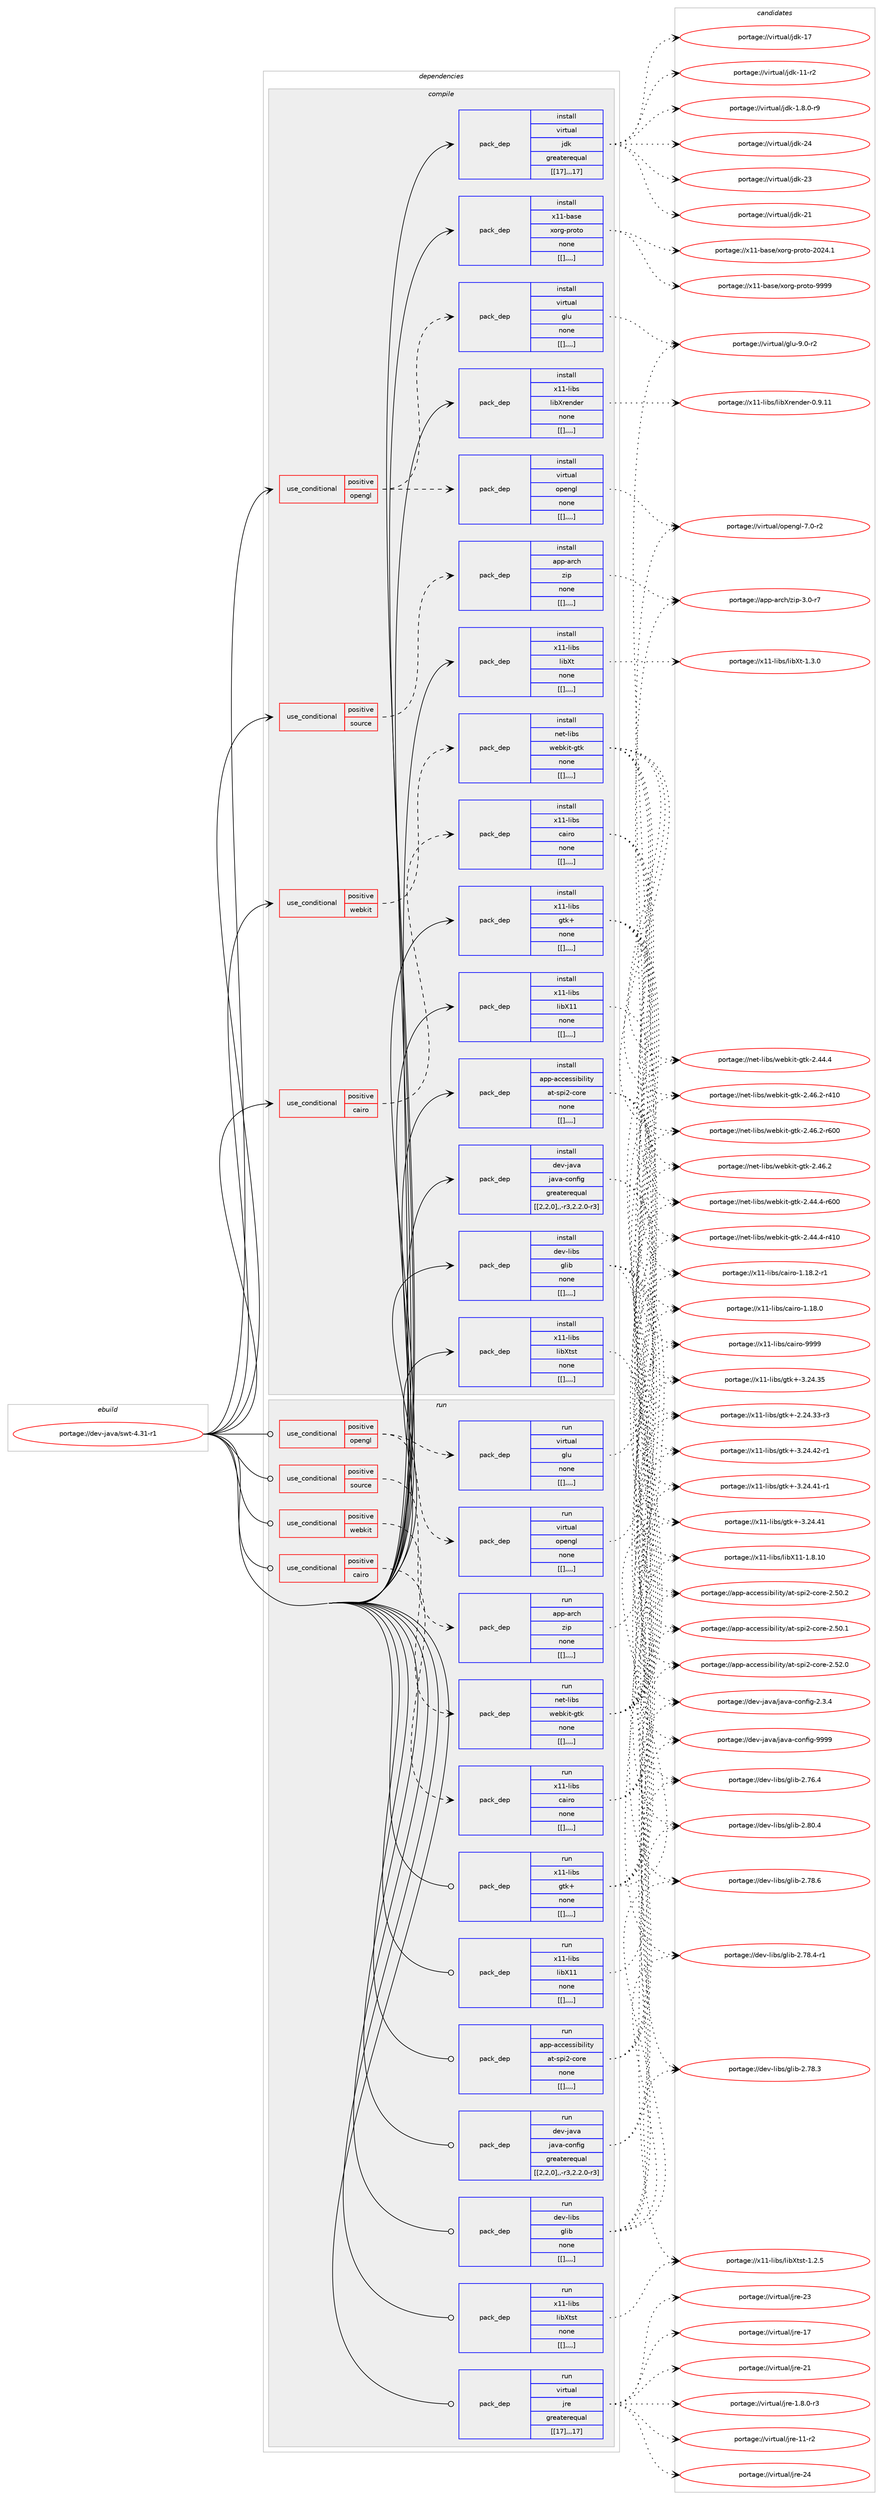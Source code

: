 digraph prolog {

# *************
# Graph options
# *************

newrank=true;
concentrate=true;
compound=true;
graph [rankdir=LR,fontname=Helvetica,fontsize=10,ranksep=1.5];#, ranksep=2.5, nodesep=0.2];
edge  [arrowhead=vee];
node  [fontname=Helvetica,fontsize=10];

# **********
# The ebuild
# **********

subgraph cluster_leftcol {
color=gray;
label=<<i>ebuild</i>>;
id [label="portage://dev-java/swt-4.31-r1", color=red, width=4, href="../dev-java/swt-4.31-r1.svg"];
}

# ****************
# The dependencies
# ****************

subgraph cluster_midcol {
color=gray;
label=<<i>dependencies</i>>;
subgraph cluster_compile {
fillcolor="#eeeeee";
style=filled;
label=<<i>compile</i>>;
subgraph cond24337 {
dependency101582 [label=<<TABLE BORDER="0" CELLBORDER="1" CELLSPACING="0" CELLPADDING="4"><TR><TD ROWSPAN="3" CELLPADDING="10">use_conditional</TD></TR><TR><TD>positive</TD></TR><TR><TD>cairo</TD></TR></TABLE>>, shape=none, color=red];
subgraph pack76103 {
dependency101585 [label=<<TABLE BORDER="0" CELLBORDER="1" CELLSPACING="0" CELLPADDING="4" WIDTH="220"><TR><TD ROWSPAN="6" CELLPADDING="30">pack_dep</TD></TR><TR><TD WIDTH="110">install</TD></TR><TR><TD>x11-libs</TD></TR><TR><TD>cairo</TD></TR><TR><TD>none</TD></TR><TR><TD>[[],,,,]</TD></TR></TABLE>>, shape=none, color=blue];
}
dependency101582:e -> dependency101585:w [weight=20,style="dashed",arrowhead="vee"];
}
id:e -> dependency101582:w [weight=20,style="solid",arrowhead="vee"];
subgraph cond24351 {
dependency101620 [label=<<TABLE BORDER="0" CELLBORDER="1" CELLSPACING="0" CELLPADDING="4"><TR><TD ROWSPAN="3" CELLPADDING="10">use_conditional</TD></TR><TR><TD>positive</TD></TR><TR><TD>opengl</TD></TR></TABLE>>, shape=none, color=red];
subgraph pack76160 {
dependency101707 [label=<<TABLE BORDER="0" CELLBORDER="1" CELLSPACING="0" CELLPADDING="4" WIDTH="220"><TR><TD ROWSPAN="6" CELLPADDING="30">pack_dep</TD></TR><TR><TD WIDTH="110">install</TD></TR><TR><TD>virtual</TD></TR><TR><TD>glu</TD></TR><TR><TD>none</TD></TR><TR><TD>[[],,,,]</TD></TR></TABLE>>, shape=none, color=blue];
}
dependency101620:e -> dependency101707:w [weight=20,style="dashed",arrowhead="vee"];
subgraph pack76204 {
dependency101708 [label=<<TABLE BORDER="0" CELLBORDER="1" CELLSPACING="0" CELLPADDING="4" WIDTH="220"><TR><TD ROWSPAN="6" CELLPADDING="30">pack_dep</TD></TR><TR><TD WIDTH="110">install</TD></TR><TR><TD>virtual</TD></TR><TR><TD>opengl</TD></TR><TR><TD>none</TD></TR><TR><TD>[[],,,,]</TD></TR></TABLE>>, shape=none, color=blue];
}
dependency101620:e -> dependency101708:w [weight=20,style="dashed",arrowhead="vee"];
}
id:e -> dependency101620:w [weight=20,style="solid",arrowhead="vee"];
subgraph cond24380 {
dependency101726 [label=<<TABLE BORDER="0" CELLBORDER="1" CELLSPACING="0" CELLPADDING="4"><TR><TD ROWSPAN="3" CELLPADDING="10">use_conditional</TD></TR><TR><TD>positive</TD></TR><TR><TD>source</TD></TR></TABLE>>, shape=none, color=red];
subgraph pack76221 {
dependency101759 [label=<<TABLE BORDER="0" CELLBORDER="1" CELLSPACING="0" CELLPADDING="4" WIDTH="220"><TR><TD ROWSPAN="6" CELLPADDING="30">pack_dep</TD></TR><TR><TD WIDTH="110">install</TD></TR><TR><TD>app-arch</TD></TR><TR><TD>zip</TD></TR><TR><TD>none</TD></TR><TR><TD>[[],,,,]</TD></TR></TABLE>>, shape=none, color=blue];
}
dependency101726:e -> dependency101759:w [weight=20,style="dashed",arrowhead="vee"];
}
id:e -> dependency101726:w [weight=20,style="solid",arrowhead="vee"];
subgraph cond24396 {
dependency101786 [label=<<TABLE BORDER="0" CELLBORDER="1" CELLSPACING="0" CELLPADDING="4"><TR><TD ROWSPAN="3" CELLPADDING="10">use_conditional</TD></TR><TR><TD>positive</TD></TR><TR><TD>webkit</TD></TR></TABLE>>, shape=none, color=red];
subgraph pack76266 {
dependency101880 [label=<<TABLE BORDER="0" CELLBORDER="1" CELLSPACING="0" CELLPADDING="4" WIDTH="220"><TR><TD ROWSPAN="6" CELLPADDING="30">pack_dep</TD></TR><TR><TD WIDTH="110">install</TD></TR><TR><TD>net-libs</TD></TR><TR><TD>webkit-gtk</TD></TR><TR><TD>none</TD></TR><TR><TD>[[],,,,]</TD></TR></TABLE>>, shape=none, color=blue];
}
dependency101786:e -> dependency101880:w [weight=20,style="dashed",arrowhead="vee"];
}
id:e -> dependency101786:w [weight=20,style="solid",arrowhead="vee"];
subgraph pack76332 {
dependency101900 [label=<<TABLE BORDER="0" CELLBORDER="1" CELLSPACING="0" CELLPADDING="4" WIDTH="220"><TR><TD ROWSPAN="6" CELLPADDING="30">pack_dep</TD></TR><TR><TD WIDTH="110">install</TD></TR><TR><TD>app-accessibility</TD></TR><TR><TD>at-spi2-core</TD></TR><TR><TD>none</TD></TR><TR><TD>[[],,,,]</TD></TR></TABLE>>, shape=none, color=blue];
}
id:e -> dependency101900:w [weight=20,style="solid",arrowhead="vee"];
subgraph pack76369 {
dependency101922 [label=<<TABLE BORDER="0" CELLBORDER="1" CELLSPACING="0" CELLPADDING="4" WIDTH="220"><TR><TD ROWSPAN="6" CELLPADDING="30">pack_dep</TD></TR><TR><TD WIDTH="110">install</TD></TR><TR><TD>dev-java</TD></TR><TR><TD>java-config</TD></TR><TR><TD>greaterequal</TD></TR><TR><TD>[[2,2,0],,-r3,2.2.0-r3]</TD></TR></TABLE>>, shape=none, color=blue];
}
id:e -> dependency101922:w [weight=20,style="solid",arrowhead="vee"];
subgraph pack76390 {
dependency101966 [label=<<TABLE BORDER="0" CELLBORDER="1" CELLSPACING="0" CELLPADDING="4" WIDTH="220"><TR><TD ROWSPAN="6" CELLPADDING="30">pack_dep</TD></TR><TR><TD WIDTH="110">install</TD></TR><TR><TD>dev-libs</TD></TR><TR><TD>glib</TD></TR><TR><TD>none</TD></TR><TR><TD>[[],,,,]</TD></TR></TABLE>>, shape=none, color=blue];
}
id:e -> dependency101966:w [weight=20,style="solid",arrowhead="vee"];
subgraph pack76434 {
dependency102008 [label=<<TABLE BORDER="0" CELLBORDER="1" CELLSPACING="0" CELLPADDING="4" WIDTH="220"><TR><TD ROWSPAN="6" CELLPADDING="30">pack_dep</TD></TR><TR><TD WIDTH="110">install</TD></TR><TR><TD>virtual</TD></TR><TR><TD>jdk</TD></TR><TR><TD>greaterequal</TD></TR><TR><TD>[[17],,,17]</TD></TR></TABLE>>, shape=none, color=blue];
}
id:e -> dependency102008:w [weight=20,style="solid",arrowhead="vee"];
subgraph pack76436 {
dependency102027 [label=<<TABLE BORDER="0" CELLBORDER="1" CELLSPACING="0" CELLPADDING="4" WIDTH="220"><TR><TD ROWSPAN="6" CELLPADDING="30">pack_dep</TD></TR><TR><TD WIDTH="110">install</TD></TR><TR><TD>x11-base</TD></TR><TR><TD>xorg-proto</TD></TR><TR><TD>none</TD></TR><TR><TD>[[],,,,]</TD></TR></TABLE>>, shape=none, color=blue];
}
id:e -> dependency102027:w [weight=20,style="solid",arrowhead="vee"];
subgraph pack76472 {
dependency102052 [label=<<TABLE BORDER="0" CELLBORDER="1" CELLSPACING="0" CELLPADDING="4" WIDTH="220"><TR><TD ROWSPAN="6" CELLPADDING="30">pack_dep</TD></TR><TR><TD WIDTH="110">install</TD></TR><TR><TD>x11-libs</TD></TR><TR><TD>gtk+</TD></TR><TR><TD>none</TD></TR><TR><TD>[[],,,,]</TD></TR></TABLE>>, shape=none, color=blue];
}
id:e -> dependency102052:w [weight=20,style="solid",arrowhead="vee"];
subgraph pack76475 {
dependency102055 [label=<<TABLE BORDER="0" CELLBORDER="1" CELLSPACING="0" CELLPADDING="4" WIDTH="220"><TR><TD ROWSPAN="6" CELLPADDING="30">pack_dep</TD></TR><TR><TD WIDTH="110">install</TD></TR><TR><TD>x11-libs</TD></TR><TR><TD>libX11</TD></TR><TR><TD>none</TD></TR><TR><TD>[[],,,,]</TD></TR></TABLE>>, shape=none, color=blue];
}
id:e -> dependency102055:w [weight=20,style="solid",arrowhead="vee"];
subgraph pack76477 {
dependency102075 [label=<<TABLE BORDER="0" CELLBORDER="1" CELLSPACING="0" CELLPADDING="4" WIDTH="220"><TR><TD ROWSPAN="6" CELLPADDING="30">pack_dep</TD></TR><TR><TD WIDTH="110">install</TD></TR><TR><TD>x11-libs</TD></TR><TR><TD>libXrender</TD></TR><TR><TD>none</TD></TR><TR><TD>[[],,,,]</TD></TR></TABLE>>, shape=none, color=blue];
}
id:e -> dependency102075:w [weight=20,style="solid",arrowhead="vee"];
subgraph pack76508 {
dependency102138 [label=<<TABLE BORDER="0" CELLBORDER="1" CELLSPACING="0" CELLPADDING="4" WIDTH="220"><TR><TD ROWSPAN="6" CELLPADDING="30">pack_dep</TD></TR><TR><TD WIDTH="110">install</TD></TR><TR><TD>x11-libs</TD></TR><TR><TD>libXt</TD></TR><TR><TD>none</TD></TR><TR><TD>[[],,,,]</TD></TR></TABLE>>, shape=none, color=blue];
}
id:e -> dependency102138:w [weight=20,style="solid",arrowhead="vee"];
subgraph pack76542 {
dependency102141 [label=<<TABLE BORDER="0" CELLBORDER="1" CELLSPACING="0" CELLPADDING="4" WIDTH="220"><TR><TD ROWSPAN="6" CELLPADDING="30">pack_dep</TD></TR><TR><TD WIDTH="110">install</TD></TR><TR><TD>x11-libs</TD></TR><TR><TD>libXtst</TD></TR><TR><TD>none</TD></TR><TR><TD>[[],,,,]</TD></TR></TABLE>>, shape=none, color=blue];
}
id:e -> dependency102141:w [weight=20,style="solid",arrowhead="vee"];
}
subgraph cluster_compileandrun {
fillcolor="#eeeeee";
style=filled;
label=<<i>compile and run</i>>;
}
subgraph cluster_run {
fillcolor="#eeeeee";
style=filled;
label=<<i>run</i>>;
subgraph cond24478 {
dependency102171 [label=<<TABLE BORDER="0" CELLBORDER="1" CELLSPACING="0" CELLPADDING="4"><TR><TD ROWSPAN="3" CELLPADDING="10">use_conditional</TD></TR><TR><TD>positive</TD></TR><TR><TD>cairo</TD></TR></TABLE>>, shape=none, color=red];
subgraph pack76573 {
dependency102211 [label=<<TABLE BORDER="0" CELLBORDER="1" CELLSPACING="0" CELLPADDING="4" WIDTH="220"><TR><TD ROWSPAN="6" CELLPADDING="30">pack_dep</TD></TR><TR><TD WIDTH="110">run</TD></TR><TR><TD>x11-libs</TD></TR><TR><TD>cairo</TD></TR><TR><TD>none</TD></TR><TR><TD>[[],,,,]</TD></TR></TABLE>>, shape=none, color=blue];
}
dependency102171:e -> dependency102211:w [weight=20,style="dashed",arrowhead="vee"];
}
id:e -> dependency102171:w [weight=20,style="solid",arrowhead="odot"];
subgraph cond24495 {
dependency102217 [label=<<TABLE BORDER="0" CELLBORDER="1" CELLSPACING="0" CELLPADDING="4"><TR><TD ROWSPAN="3" CELLPADDING="10">use_conditional</TD></TR><TR><TD>positive</TD></TR><TR><TD>opengl</TD></TR></TABLE>>, shape=none, color=red];
subgraph pack76625 {
dependency102290 [label=<<TABLE BORDER="0" CELLBORDER="1" CELLSPACING="0" CELLPADDING="4" WIDTH="220"><TR><TD ROWSPAN="6" CELLPADDING="30">pack_dep</TD></TR><TR><TD WIDTH="110">run</TD></TR><TR><TD>virtual</TD></TR><TR><TD>glu</TD></TR><TR><TD>none</TD></TR><TR><TD>[[],,,,]</TD></TR></TABLE>>, shape=none, color=blue];
}
dependency102217:e -> dependency102290:w [weight=20,style="dashed",arrowhead="vee"];
subgraph pack76676 {
dependency102318 [label=<<TABLE BORDER="0" CELLBORDER="1" CELLSPACING="0" CELLPADDING="4" WIDTH="220"><TR><TD ROWSPAN="6" CELLPADDING="30">pack_dep</TD></TR><TR><TD WIDTH="110">run</TD></TR><TR><TD>virtual</TD></TR><TR><TD>opengl</TD></TR><TR><TD>none</TD></TR><TR><TD>[[],,,,]</TD></TR></TABLE>>, shape=none, color=blue];
}
dependency102217:e -> dependency102318:w [weight=20,style="dashed",arrowhead="vee"];
}
id:e -> dependency102217:w [weight=20,style="solid",arrowhead="odot"];
subgraph cond24513 {
dependency102323 [label=<<TABLE BORDER="0" CELLBORDER="1" CELLSPACING="0" CELLPADDING="4"><TR><TD ROWSPAN="3" CELLPADDING="10">use_conditional</TD></TR><TR><TD>positive</TD></TR><TR><TD>source</TD></TR></TABLE>>, shape=none, color=red];
subgraph pack76681 {
dependency102396 [label=<<TABLE BORDER="0" CELLBORDER="1" CELLSPACING="0" CELLPADDING="4" WIDTH="220"><TR><TD ROWSPAN="6" CELLPADDING="30">pack_dep</TD></TR><TR><TD WIDTH="110">run</TD></TR><TR><TD>app-arch</TD></TR><TR><TD>zip</TD></TR><TR><TD>none</TD></TR><TR><TD>[[],,,,]</TD></TR></TABLE>>, shape=none, color=blue];
}
dependency102323:e -> dependency102396:w [weight=20,style="dashed",arrowhead="vee"];
}
id:e -> dependency102323:w [weight=20,style="solid",arrowhead="odot"];
subgraph cond24531 {
dependency102439 [label=<<TABLE BORDER="0" CELLBORDER="1" CELLSPACING="0" CELLPADDING="4"><TR><TD ROWSPAN="3" CELLPADDING="10">use_conditional</TD></TR><TR><TD>positive</TD></TR><TR><TD>webkit</TD></TR></TABLE>>, shape=none, color=red];
subgraph pack76779 {
dependency102446 [label=<<TABLE BORDER="0" CELLBORDER="1" CELLSPACING="0" CELLPADDING="4" WIDTH="220"><TR><TD ROWSPAN="6" CELLPADDING="30">pack_dep</TD></TR><TR><TD WIDTH="110">run</TD></TR><TR><TD>net-libs</TD></TR><TR><TD>webkit-gtk</TD></TR><TR><TD>none</TD></TR><TR><TD>[[],,,,]</TD></TR></TABLE>>, shape=none, color=blue];
}
dependency102439:e -> dependency102446:w [weight=20,style="dashed",arrowhead="vee"];
}
id:e -> dependency102439:w [weight=20,style="solid",arrowhead="odot"];
subgraph pack76785 {
dependency102455 [label=<<TABLE BORDER="0" CELLBORDER="1" CELLSPACING="0" CELLPADDING="4" WIDTH="220"><TR><TD ROWSPAN="6" CELLPADDING="30">pack_dep</TD></TR><TR><TD WIDTH="110">run</TD></TR><TR><TD>app-accessibility</TD></TR><TR><TD>at-spi2-core</TD></TR><TR><TD>none</TD></TR><TR><TD>[[],,,,]</TD></TR></TABLE>>, shape=none, color=blue];
}
id:e -> dependency102455:w [weight=20,style="solid",arrowhead="odot"];
subgraph pack76795 {
dependency102500 [label=<<TABLE BORDER="0" CELLBORDER="1" CELLSPACING="0" CELLPADDING="4" WIDTH="220"><TR><TD ROWSPAN="6" CELLPADDING="30">pack_dep</TD></TR><TR><TD WIDTH="110">run</TD></TR><TR><TD>dev-java</TD></TR><TR><TD>java-config</TD></TR><TR><TD>greaterequal</TD></TR><TR><TD>[[2,2,0],,-r3,2.2.0-r3]</TD></TR></TABLE>>, shape=none, color=blue];
}
id:e -> dependency102500:w [weight=20,style="solid",arrowhead="odot"];
subgraph pack76817 {
dependency102514 [label=<<TABLE BORDER="0" CELLBORDER="1" CELLSPACING="0" CELLPADDING="4" WIDTH="220"><TR><TD ROWSPAN="6" CELLPADDING="30">pack_dep</TD></TR><TR><TD WIDTH="110">run</TD></TR><TR><TD>dev-libs</TD></TR><TR><TD>glib</TD></TR><TR><TD>none</TD></TR><TR><TD>[[],,,,]</TD></TR></TABLE>>, shape=none, color=blue];
}
id:e -> dependency102514:w [weight=20,style="solid",arrowhead="odot"];
subgraph pack76833 {
dependency102536 [label=<<TABLE BORDER="0" CELLBORDER="1" CELLSPACING="0" CELLPADDING="4" WIDTH="220"><TR><TD ROWSPAN="6" CELLPADDING="30">pack_dep</TD></TR><TR><TD WIDTH="110">run</TD></TR><TR><TD>virtual</TD></TR><TR><TD>jre</TD></TR><TR><TD>greaterequal</TD></TR><TR><TD>[[17],,,17]</TD></TR></TABLE>>, shape=none, color=blue];
}
id:e -> dependency102536:w [weight=20,style="solid",arrowhead="odot"];
subgraph pack76908 {
dependency102621 [label=<<TABLE BORDER="0" CELLBORDER="1" CELLSPACING="0" CELLPADDING="4" WIDTH="220"><TR><TD ROWSPAN="6" CELLPADDING="30">pack_dep</TD></TR><TR><TD WIDTH="110">run</TD></TR><TR><TD>x11-libs</TD></TR><TR><TD>gtk+</TD></TR><TR><TD>none</TD></TR><TR><TD>[[],,,,]</TD></TR></TABLE>>, shape=none, color=blue];
}
id:e -> dependency102621:w [weight=20,style="solid",arrowhead="odot"];
subgraph pack76919 {
dependency102647 [label=<<TABLE BORDER="0" CELLBORDER="1" CELLSPACING="0" CELLPADDING="4" WIDTH="220"><TR><TD ROWSPAN="6" CELLPADDING="30">pack_dep</TD></TR><TR><TD WIDTH="110">run</TD></TR><TR><TD>x11-libs</TD></TR><TR><TD>libX11</TD></TR><TR><TD>none</TD></TR><TR><TD>[[],,,,]</TD></TR></TABLE>>, shape=none, color=blue];
}
id:e -> dependency102647:w [weight=20,style="solid",arrowhead="odot"];
subgraph pack76931 {
dependency102684 [label=<<TABLE BORDER="0" CELLBORDER="1" CELLSPACING="0" CELLPADDING="4" WIDTH="220"><TR><TD ROWSPAN="6" CELLPADDING="30">pack_dep</TD></TR><TR><TD WIDTH="110">run</TD></TR><TR><TD>x11-libs</TD></TR><TR><TD>libXtst</TD></TR><TR><TD>none</TD></TR><TR><TD>[[],,,,]</TD></TR></TABLE>>, shape=none, color=blue];
}
id:e -> dependency102684:w [weight=20,style="solid",arrowhead="odot"];
}
}

# **************
# The candidates
# **************

subgraph cluster_choices {
rank=same;
color=gray;
label=<<i>candidates</i>>;

subgraph choice76507 {
color=black;
nodesep=1;
choice120494945108105981154799971051141114557575757 [label="portage://x11-libs/cairo-9999", color=red, width=4,href="../x11-libs/cairo-9999.svg"];
choice12049494510810598115479997105114111454946495646504511449 [label="portage://x11-libs/cairo-1.18.2-r1", color=red, width=4,href="../x11-libs/cairo-1.18.2-r1.svg"];
choice1204949451081059811547999710511411145494649564648 [label="portage://x11-libs/cairo-1.18.0", color=red, width=4,href="../x11-libs/cairo-1.18.0.svg"];
dependency101585:e -> choice120494945108105981154799971051141114557575757:w [style=dotted,weight="100"];
dependency101585:e -> choice12049494510810598115479997105114111454946495646504511449:w [style=dotted,weight="100"];
dependency101585:e -> choice1204949451081059811547999710511411145494649564648:w [style=dotted,weight="100"];
}
subgraph choice76540 {
color=black;
nodesep=1;
choice1181051141161179710847103108117455746484511450 [label="portage://virtual/glu-9.0-r2", color=red, width=4,href="../virtual/glu-9.0-r2.svg"];
dependency101707:e -> choice1181051141161179710847103108117455746484511450:w [style=dotted,weight="100"];
}
subgraph choice76542 {
color=black;
nodesep=1;
choice1181051141161179710847111112101110103108455546484511450 [label="portage://virtual/opengl-7.0-r2", color=red, width=4,href="../virtual/opengl-7.0-r2.svg"];
dependency101708:e -> choice1181051141161179710847111112101110103108455546484511450:w [style=dotted,weight="100"];
}
subgraph choice76639 {
color=black;
nodesep=1;
choice9711211245971149910447122105112455146484511455 [label="portage://app-arch/zip-3.0-r7", color=red, width=4,href="../app-arch/zip-3.0-r7.svg"];
dependency101759:e -> choice9711211245971149910447122105112455146484511455:w [style=dotted,weight="100"];
}
subgraph choice76643 {
color=black;
nodesep=1;
choice11010111645108105981154711910198107105116451031161074550465254465045114544848 [label="portage://net-libs/webkit-gtk-2.46.2-r600", color=red, width=4,href="../net-libs/webkit-gtk-2.46.2-r600.svg"];
choice11010111645108105981154711910198107105116451031161074550465254465045114524948 [label="portage://net-libs/webkit-gtk-2.46.2-r410", color=red, width=4,href="../net-libs/webkit-gtk-2.46.2-r410.svg"];
choice110101116451081059811547119101981071051164510311610745504652544650 [label="portage://net-libs/webkit-gtk-2.46.2", color=red, width=4,href="../net-libs/webkit-gtk-2.46.2.svg"];
choice11010111645108105981154711910198107105116451031161074550465252465245114544848 [label="portage://net-libs/webkit-gtk-2.44.4-r600", color=red, width=4,href="../net-libs/webkit-gtk-2.44.4-r600.svg"];
choice11010111645108105981154711910198107105116451031161074550465252465245114524948 [label="portage://net-libs/webkit-gtk-2.44.4-r410", color=red, width=4,href="../net-libs/webkit-gtk-2.44.4-r410.svg"];
choice110101116451081059811547119101981071051164510311610745504652524652 [label="portage://net-libs/webkit-gtk-2.44.4", color=red, width=4,href="../net-libs/webkit-gtk-2.44.4.svg"];
dependency101880:e -> choice11010111645108105981154711910198107105116451031161074550465254465045114544848:w [style=dotted,weight="100"];
dependency101880:e -> choice11010111645108105981154711910198107105116451031161074550465254465045114524948:w [style=dotted,weight="100"];
dependency101880:e -> choice110101116451081059811547119101981071051164510311610745504652544650:w [style=dotted,weight="100"];
dependency101880:e -> choice11010111645108105981154711910198107105116451031161074550465252465245114544848:w [style=dotted,weight="100"];
dependency101880:e -> choice11010111645108105981154711910198107105116451031161074550465252465245114524948:w [style=dotted,weight="100"];
dependency101880:e -> choice110101116451081059811547119101981071051164510311610745504652524652:w [style=dotted,weight="100"];
}
subgraph choice76649 {
color=black;
nodesep=1;
choice97112112459799991011151151059810510810511612147971164511511210550459911111410145504653504648 [label="portage://app-accessibility/at-spi2-core-2.52.0", color=red, width=4,href="../app-accessibility/at-spi2-core-2.52.0.svg"];
choice97112112459799991011151151059810510810511612147971164511511210550459911111410145504653484650 [label="portage://app-accessibility/at-spi2-core-2.50.2", color=red, width=4,href="../app-accessibility/at-spi2-core-2.50.2.svg"];
choice97112112459799991011151151059810510810511612147971164511511210550459911111410145504653484649 [label="portage://app-accessibility/at-spi2-core-2.50.1", color=red, width=4,href="../app-accessibility/at-spi2-core-2.50.1.svg"];
dependency101900:e -> choice97112112459799991011151151059810510810511612147971164511511210550459911111410145504653504648:w [style=dotted,weight="100"];
dependency101900:e -> choice97112112459799991011151151059810510810511612147971164511511210550459911111410145504653484650:w [style=dotted,weight="100"];
dependency101900:e -> choice97112112459799991011151151059810510810511612147971164511511210550459911111410145504653484649:w [style=dotted,weight="100"];
}
subgraph choice76654 {
color=black;
nodesep=1;
choice10010111845106971189747106971189745991111101021051034557575757 [label="portage://dev-java/java-config-9999", color=red, width=4,href="../dev-java/java-config-9999.svg"];
choice1001011184510697118974710697118974599111110102105103455046514652 [label="portage://dev-java/java-config-2.3.4", color=red, width=4,href="../dev-java/java-config-2.3.4.svg"];
dependency101922:e -> choice10010111845106971189747106971189745991111101021051034557575757:w [style=dotted,weight="100"];
dependency101922:e -> choice1001011184510697118974710697118974599111110102105103455046514652:w [style=dotted,weight="100"];
}
subgraph choice76717 {
color=black;
nodesep=1;
choice1001011184510810598115471031081059845504656484652 [label="portage://dev-libs/glib-2.80.4", color=red, width=4,href="../dev-libs/glib-2.80.4.svg"];
choice1001011184510810598115471031081059845504655564654 [label="portage://dev-libs/glib-2.78.6", color=red, width=4,href="../dev-libs/glib-2.78.6.svg"];
choice10010111845108105981154710310810598455046555646524511449 [label="portage://dev-libs/glib-2.78.4-r1", color=red, width=4,href="../dev-libs/glib-2.78.4-r1.svg"];
choice1001011184510810598115471031081059845504655564651 [label="portage://dev-libs/glib-2.78.3", color=red, width=4,href="../dev-libs/glib-2.78.3.svg"];
choice1001011184510810598115471031081059845504655544652 [label="portage://dev-libs/glib-2.76.4", color=red, width=4,href="../dev-libs/glib-2.76.4.svg"];
dependency101966:e -> choice1001011184510810598115471031081059845504656484652:w [style=dotted,weight="100"];
dependency101966:e -> choice1001011184510810598115471031081059845504655564654:w [style=dotted,weight="100"];
dependency101966:e -> choice10010111845108105981154710310810598455046555646524511449:w [style=dotted,weight="100"];
dependency101966:e -> choice1001011184510810598115471031081059845504655564651:w [style=dotted,weight="100"];
dependency101966:e -> choice1001011184510810598115471031081059845504655544652:w [style=dotted,weight="100"];
}
subgraph choice76719 {
color=black;
nodesep=1;
choice1181051141161179710847106100107455052 [label="portage://virtual/jdk-24", color=red, width=4,href="../virtual/jdk-24.svg"];
choice1181051141161179710847106100107455051 [label="portage://virtual/jdk-23", color=red, width=4,href="../virtual/jdk-23.svg"];
choice1181051141161179710847106100107455049 [label="portage://virtual/jdk-21", color=red, width=4,href="../virtual/jdk-21.svg"];
choice1181051141161179710847106100107454955 [label="portage://virtual/jdk-17", color=red, width=4,href="../virtual/jdk-17.svg"];
choice11810511411611797108471061001074549494511450 [label="portage://virtual/jdk-11-r2", color=red, width=4,href="../virtual/jdk-11-r2.svg"];
choice11810511411611797108471061001074549465646484511457 [label="portage://virtual/jdk-1.8.0-r9", color=red, width=4,href="../virtual/jdk-1.8.0-r9.svg"];
dependency102008:e -> choice1181051141161179710847106100107455052:w [style=dotted,weight="100"];
dependency102008:e -> choice1181051141161179710847106100107455051:w [style=dotted,weight="100"];
dependency102008:e -> choice1181051141161179710847106100107455049:w [style=dotted,weight="100"];
dependency102008:e -> choice1181051141161179710847106100107454955:w [style=dotted,weight="100"];
dependency102008:e -> choice11810511411611797108471061001074549494511450:w [style=dotted,weight="100"];
dependency102008:e -> choice11810511411611797108471061001074549465646484511457:w [style=dotted,weight="100"];
}
subgraph choice76725 {
color=black;
nodesep=1;
choice120494945989711510147120111114103451121141111161114557575757 [label="portage://x11-base/xorg-proto-9999", color=red, width=4,href="../x11-base/xorg-proto-9999.svg"];
choice1204949459897115101471201111141034511211411111611145504850524649 [label="portage://x11-base/xorg-proto-2024.1", color=red, width=4,href="../x11-base/xorg-proto-2024.1.svg"];
dependency102027:e -> choice120494945989711510147120111114103451121141111161114557575757:w [style=dotted,weight="100"];
dependency102027:e -> choice1204949459897115101471201111141034511211411111611145504850524649:w [style=dotted,weight="100"];
}
subgraph choice76729 {
color=black;
nodesep=1;
choice12049494510810598115471031161074345514650524652504511449 [label="portage://x11-libs/gtk+-3.24.42-r1", color=red, width=4,href="../x11-libs/gtk+-3.24.42-r1.svg"];
choice12049494510810598115471031161074345514650524652494511449 [label="portage://x11-libs/gtk+-3.24.41-r1", color=red, width=4,href="../x11-libs/gtk+-3.24.41-r1.svg"];
choice1204949451081059811547103116107434551465052465249 [label="portage://x11-libs/gtk+-3.24.41", color=red, width=4,href="../x11-libs/gtk+-3.24.41.svg"];
choice1204949451081059811547103116107434551465052465153 [label="portage://x11-libs/gtk+-3.24.35", color=red, width=4,href="../x11-libs/gtk+-3.24.35.svg"];
choice12049494510810598115471031161074345504650524651514511451 [label="portage://x11-libs/gtk+-2.24.33-r3", color=red, width=4,href="../x11-libs/gtk+-2.24.33-r3.svg"];
dependency102052:e -> choice12049494510810598115471031161074345514650524652504511449:w [style=dotted,weight="100"];
dependency102052:e -> choice12049494510810598115471031161074345514650524652494511449:w [style=dotted,weight="100"];
dependency102052:e -> choice1204949451081059811547103116107434551465052465249:w [style=dotted,weight="100"];
dependency102052:e -> choice1204949451081059811547103116107434551465052465153:w [style=dotted,weight="100"];
dependency102052:e -> choice12049494510810598115471031161074345504650524651514511451:w [style=dotted,weight="100"];
}
subgraph choice76763 {
color=black;
nodesep=1;
choice12049494510810598115471081059888494945494656464948 [label="portage://x11-libs/libX11-1.8.10", color=red, width=4,href="../x11-libs/libX11-1.8.10.svg"];
dependency102055:e -> choice12049494510810598115471081059888494945494656464948:w [style=dotted,weight="100"];
}
subgraph choice76794 {
color=black;
nodesep=1;
choice1204949451081059811547108105988811410111010010111445484657464949 [label="portage://x11-libs/libXrender-0.9.11", color=red, width=4,href="../x11-libs/libXrender-0.9.11.svg"];
dependency102075:e -> choice1204949451081059811547108105988811410111010010111445484657464949:w [style=dotted,weight="100"];
}
subgraph choice76802 {
color=black;
nodesep=1;
choice12049494510810598115471081059888116454946514648 [label="portage://x11-libs/libXt-1.3.0", color=red, width=4,href="../x11-libs/libXt-1.3.0.svg"];
dependency102138:e -> choice12049494510810598115471081059888116454946514648:w [style=dotted,weight="100"];
}
subgraph choice76806 {
color=black;
nodesep=1;
choice12049494510810598115471081059888116115116454946504653 [label="portage://x11-libs/libXtst-1.2.5", color=red, width=4,href="../x11-libs/libXtst-1.2.5.svg"];
dependency102141:e -> choice12049494510810598115471081059888116115116454946504653:w [style=dotted,weight="100"];
}
subgraph choice76808 {
color=black;
nodesep=1;
choice120494945108105981154799971051141114557575757 [label="portage://x11-libs/cairo-9999", color=red, width=4,href="../x11-libs/cairo-9999.svg"];
choice12049494510810598115479997105114111454946495646504511449 [label="portage://x11-libs/cairo-1.18.2-r1", color=red, width=4,href="../x11-libs/cairo-1.18.2-r1.svg"];
choice1204949451081059811547999710511411145494649564648 [label="portage://x11-libs/cairo-1.18.0", color=red, width=4,href="../x11-libs/cairo-1.18.0.svg"];
dependency102211:e -> choice120494945108105981154799971051141114557575757:w [style=dotted,weight="100"];
dependency102211:e -> choice12049494510810598115479997105114111454946495646504511449:w [style=dotted,weight="100"];
dependency102211:e -> choice1204949451081059811547999710511411145494649564648:w [style=dotted,weight="100"];
}
subgraph choice76811 {
color=black;
nodesep=1;
choice1181051141161179710847103108117455746484511450 [label="portage://virtual/glu-9.0-r2", color=red, width=4,href="../virtual/glu-9.0-r2.svg"];
dependency102290:e -> choice1181051141161179710847103108117455746484511450:w [style=dotted,weight="100"];
}
subgraph choice76812 {
color=black;
nodesep=1;
choice1181051141161179710847111112101110103108455546484511450 [label="portage://virtual/opengl-7.0-r2", color=red, width=4,href="../virtual/opengl-7.0-r2.svg"];
dependency102318:e -> choice1181051141161179710847111112101110103108455546484511450:w [style=dotted,weight="100"];
}
subgraph choice76813 {
color=black;
nodesep=1;
choice9711211245971149910447122105112455146484511455 [label="portage://app-arch/zip-3.0-r7", color=red, width=4,href="../app-arch/zip-3.0-r7.svg"];
dependency102396:e -> choice9711211245971149910447122105112455146484511455:w [style=dotted,weight="100"];
}
subgraph choice76924 {
color=black;
nodesep=1;
choice11010111645108105981154711910198107105116451031161074550465254465045114544848 [label="portage://net-libs/webkit-gtk-2.46.2-r600", color=red, width=4,href="../net-libs/webkit-gtk-2.46.2-r600.svg"];
choice11010111645108105981154711910198107105116451031161074550465254465045114524948 [label="portage://net-libs/webkit-gtk-2.46.2-r410", color=red, width=4,href="../net-libs/webkit-gtk-2.46.2-r410.svg"];
choice110101116451081059811547119101981071051164510311610745504652544650 [label="portage://net-libs/webkit-gtk-2.46.2", color=red, width=4,href="../net-libs/webkit-gtk-2.46.2.svg"];
choice11010111645108105981154711910198107105116451031161074550465252465245114544848 [label="portage://net-libs/webkit-gtk-2.44.4-r600", color=red, width=4,href="../net-libs/webkit-gtk-2.44.4-r600.svg"];
choice11010111645108105981154711910198107105116451031161074550465252465245114524948 [label="portage://net-libs/webkit-gtk-2.44.4-r410", color=red, width=4,href="../net-libs/webkit-gtk-2.44.4-r410.svg"];
choice110101116451081059811547119101981071051164510311610745504652524652 [label="portage://net-libs/webkit-gtk-2.44.4", color=red, width=4,href="../net-libs/webkit-gtk-2.44.4.svg"];
dependency102446:e -> choice11010111645108105981154711910198107105116451031161074550465254465045114544848:w [style=dotted,weight="100"];
dependency102446:e -> choice11010111645108105981154711910198107105116451031161074550465254465045114524948:w [style=dotted,weight="100"];
dependency102446:e -> choice110101116451081059811547119101981071051164510311610745504652544650:w [style=dotted,weight="100"];
dependency102446:e -> choice11010111645108105981154711910198107105116451031161074550465252465245114544848:w [style=dotted,weight="100"];
dependency102446:e -> choice11010111645108105981154711910198107105116451031161074550465252465245114524948:w [style=dotted,weight="100"];
dependency102446:e -> choice110101116451081059811547119101981071051164510311610745504652524652:w [style=dotted,weight="100"];
}
subgraph choice76929 {
color=black;
nodesep=1;
choice97112112459799991011151151059810510810511612147971164511511210550459911111410145504653504648 [label="portage://app-accessibility/at-spi2-core-2.52.0", color=red, width=4,href="../app-accessibility/at-spi2-core-2.52.0.svg"];
choice97112112459799991011151151059810510810511612147971164511511210550459911111410145504653484650 [label="portage://app-accessibility/at-spi2-core-2.50.2", color=red, width=4,href="../app-accessibility/at-spi2-core-2.50.2.svg"];
choice97112112459799991011151151059810510810511612147971164511511210550459911111410145504653484649 [label="portage://app-accessibility/at-spi2-core-2.50.1", color=red, width=4,href="../app-accessibility/at-spi2-core-2.50.1.svg"];
dependency102455:e -> choice97112112459799991011151151059810510810511612147971164511511210550459911111410145504653504648:w [style=dotted,weight="100"];
dependency102455:e -> choice97112112459799991011151151059810510810511612147971164511511210550459911111410145504653484650:w [style=dotted,weight="100"];
dependency102455:e -> choice97112112459799991011151151059810510810511612147971164511511210550459911111410145504653484649:w [style=dotted,weight="100"];
}
subgraph choice76932 {
color=black;
nodesep=1;
choice10010111845106971189747106971189745991111101021051034557575757 [label="portage://dev-java/java-config-9999", color=red, width=4,href="../dev-java/java-config-9999.svg"];
choice1001011184510697118974710697118974599111110102105103455046514652 [label="portage://dev-java/java-config-2.3.4", color=red, width=4,href="../dev-java/java-config-2.3.4.svg"];
dependency102500:e -> choice10010111845106971189747106971189745991111101021051034557575757:w [style=dotted,weight="100"];
dependency102500:e -> choice1001011184510697118974710697118974599111110102105103455046514652:w [style=dotted,weight="100"];
}
subgraph choice76933 {
color=black;
nodesep=1;
choice1001011184510810598115471031081059845504656484652 [label="portage://dev-libs/glib-2.80.4", color=red, width=4,href="../dev-libs/glib-2.80.4.svg"];
choice1001011184510810598115471031081059845504655564654 [label="portage://dev-libs/glib-2.78.6", color=red, width=4,href="../dev-libs/glib-2.78.6.svg"];
choice10010111845108105981154710310810598455046555646524511449 [label="portage://dev-libs/glib-2.78.4-r1", color=red, width=4,href="../dev-libs/glib-2.78.4-r1.svg"];
choice1001011184510810598115471031081059845504655564651 [label="portage://dev-libs/glib-2.78.3", color=red, width=4,href="../dev-libs/glib-2.78.3.svg"];
choice1001011184510810598115471031081059845504655544652 [label="portage://dev-libs/glib-2.76.4", color=red, width=4,href="../dev-libs/glib-2.76.4.svg"];
dependency102514:e -> choice1001011184510810598115471031081059845504656484652:w [style=dotted,weight="100"];
dependency102514:e -> choice1001011184510810598115471031081059845504655564654:w [style=dotted,weight="100"];
dependency102514:e -> choice10010111845108105981154710310810598455046555646524511449:w [style=dotted,weight="100"];
dependency102514:e -> choice1001011184510810598115471031081059845504655564651:w [style=dotted,weight="100"];
dependency102514:e -> choice1001011184510810598115471031081059845504655544652:w [style=dotted,weight="100"];
}
subgraph choice76983 {
color=black;
nodesep=1;
choice1181051141161179710847106114101455052 [label="portage://virtual/jre-24", color=red, width=4,href="../virtual/jre-24.svg"];
choice1181051141161179710847106114101455051 [label="portage://virtual/jre-23", color=red, width=4,href="../virtual/jre-23.svg"];
choice1181051141161179710847106114101455049 [label="portage://virtual/jre-21", color=red, width=4,href="../virtual/jre-21.svg"];
choice1181051141161179710847106114101454955 [label="portage://virtual/jre-17", color=red, width=4,href="../virtual/jre-17.svg"];
choice11810511411611797108471061141014549494511450 [label="portage://virtual/jre-11-r2", color=red, width=4,href="../virtual/jre-11-r2.svg"];
choice11810511411611797108471061141014549465646484511451 [label="portage://virtual/jre-1.8.0-r3", color=red, width=4,href="../virtual/jre-1.8.0-r3.svg"];
dependency102536:e -> choice1181051141161179710847106114101455052:w [style=dotted,weight="100"];
dependency102536:e -> choice1181051141161179710847106114101455051:w [style=dotted,weight="100"];
dependency102536:e -> choice1181051141161179710847106114101455049:w [style=dotted,weight="100"];
dependency102536:e -> choice1181051141161179710847106114101454955:w [style=dotted,weight="100"];
dependency102536:e -> choice11810511411611797108471061141014549494511450:w [style=dotted,weight="100"];
dependency102536:e -> choice11810511411611797108471061141014549465646484511451:w [style=dotted,weight="100"];
}
subgraph choice76993 {
color=black;
nodesep=1;
choice12049494510810598115471031161074345514650524652504511449 [label="portage://x11-libs/gtk+-3.24.42-r1", color=red, width=4,href="../x11-libs/gtk+-3.24.42-r1.svg"];
choice12049494510810598115471031161074345514650524652494511449 [label="portage://x11-libs/gtk+-3.24.41-r1", color=red, width=4,href="../x11-libs/gtk+-3.24.41-r1.svg"];
choice1204949451081059811547103116107434551465052465249 [label="portage://x11-libs/gtk+-3.24.41", color=red, width=4,href="../x11-libs/gtk+-3.24.41.svg"];
choice1204949451081059811547103116107434551465052465153 [label="portage://x11-libs/gtk+-3.24.35", color=red, width=4,href="../x11-libs/gtk+-3.24.35.svg"];
choice12049494510810598115471031161074345504650524651514511451 [label="portage://x11-libs/gtk+-2.24.33-r3", color=red, width=4,href="../x11-libs/gtk+-2.24.33-r3.svg"];
dependency102621:e -> choice12049494510810598115471031161074345514650524652504511449:w [style=dotted,weight="100"];
dependency102621:e -> choice12049494510810598115471031161074345514650524652494511449:w [style=dotted,weight="100"];
dependency102621:e -> choice1204949451081059811547103116107434551465052465249:w [style=dotted,weight="100"];
dependency102621:e -> choice1204949451081059811547103116107434551465052465153:w [style=dotted,weight="100"];
dependency102621:e -> choice12049494510810598115471031161074345504650524651514511451:w [style=dotted,weight="100"];
}
subgraph choice77003 {
color=black;
nodesep=1;
choice12049494510810598115471081059888494945494656464948 [label="portage://x11-libs/libX11-1.8.10", color=red, width=4,href="../x11-libs/libX11-1.8.10.svg"];
dependency102647:e -> choice12049494510810598115471081059888494945494656464948:w [style=dotted,weight="100"];
}
subgraph choice77006 {
color=black;
nodesep=1;
choice12049494510810598115471081059888116115116454946504653 [label="portage://x11-libs/libXtst-1.2.5", color=red, width=4,href="../x11-libs/libXtst-1.2.5.svg"];
dependency102684:e -> choice12049494510810598115471081059888116115116454946504653:w [style=dotted,weight="100"];
}
}

}
